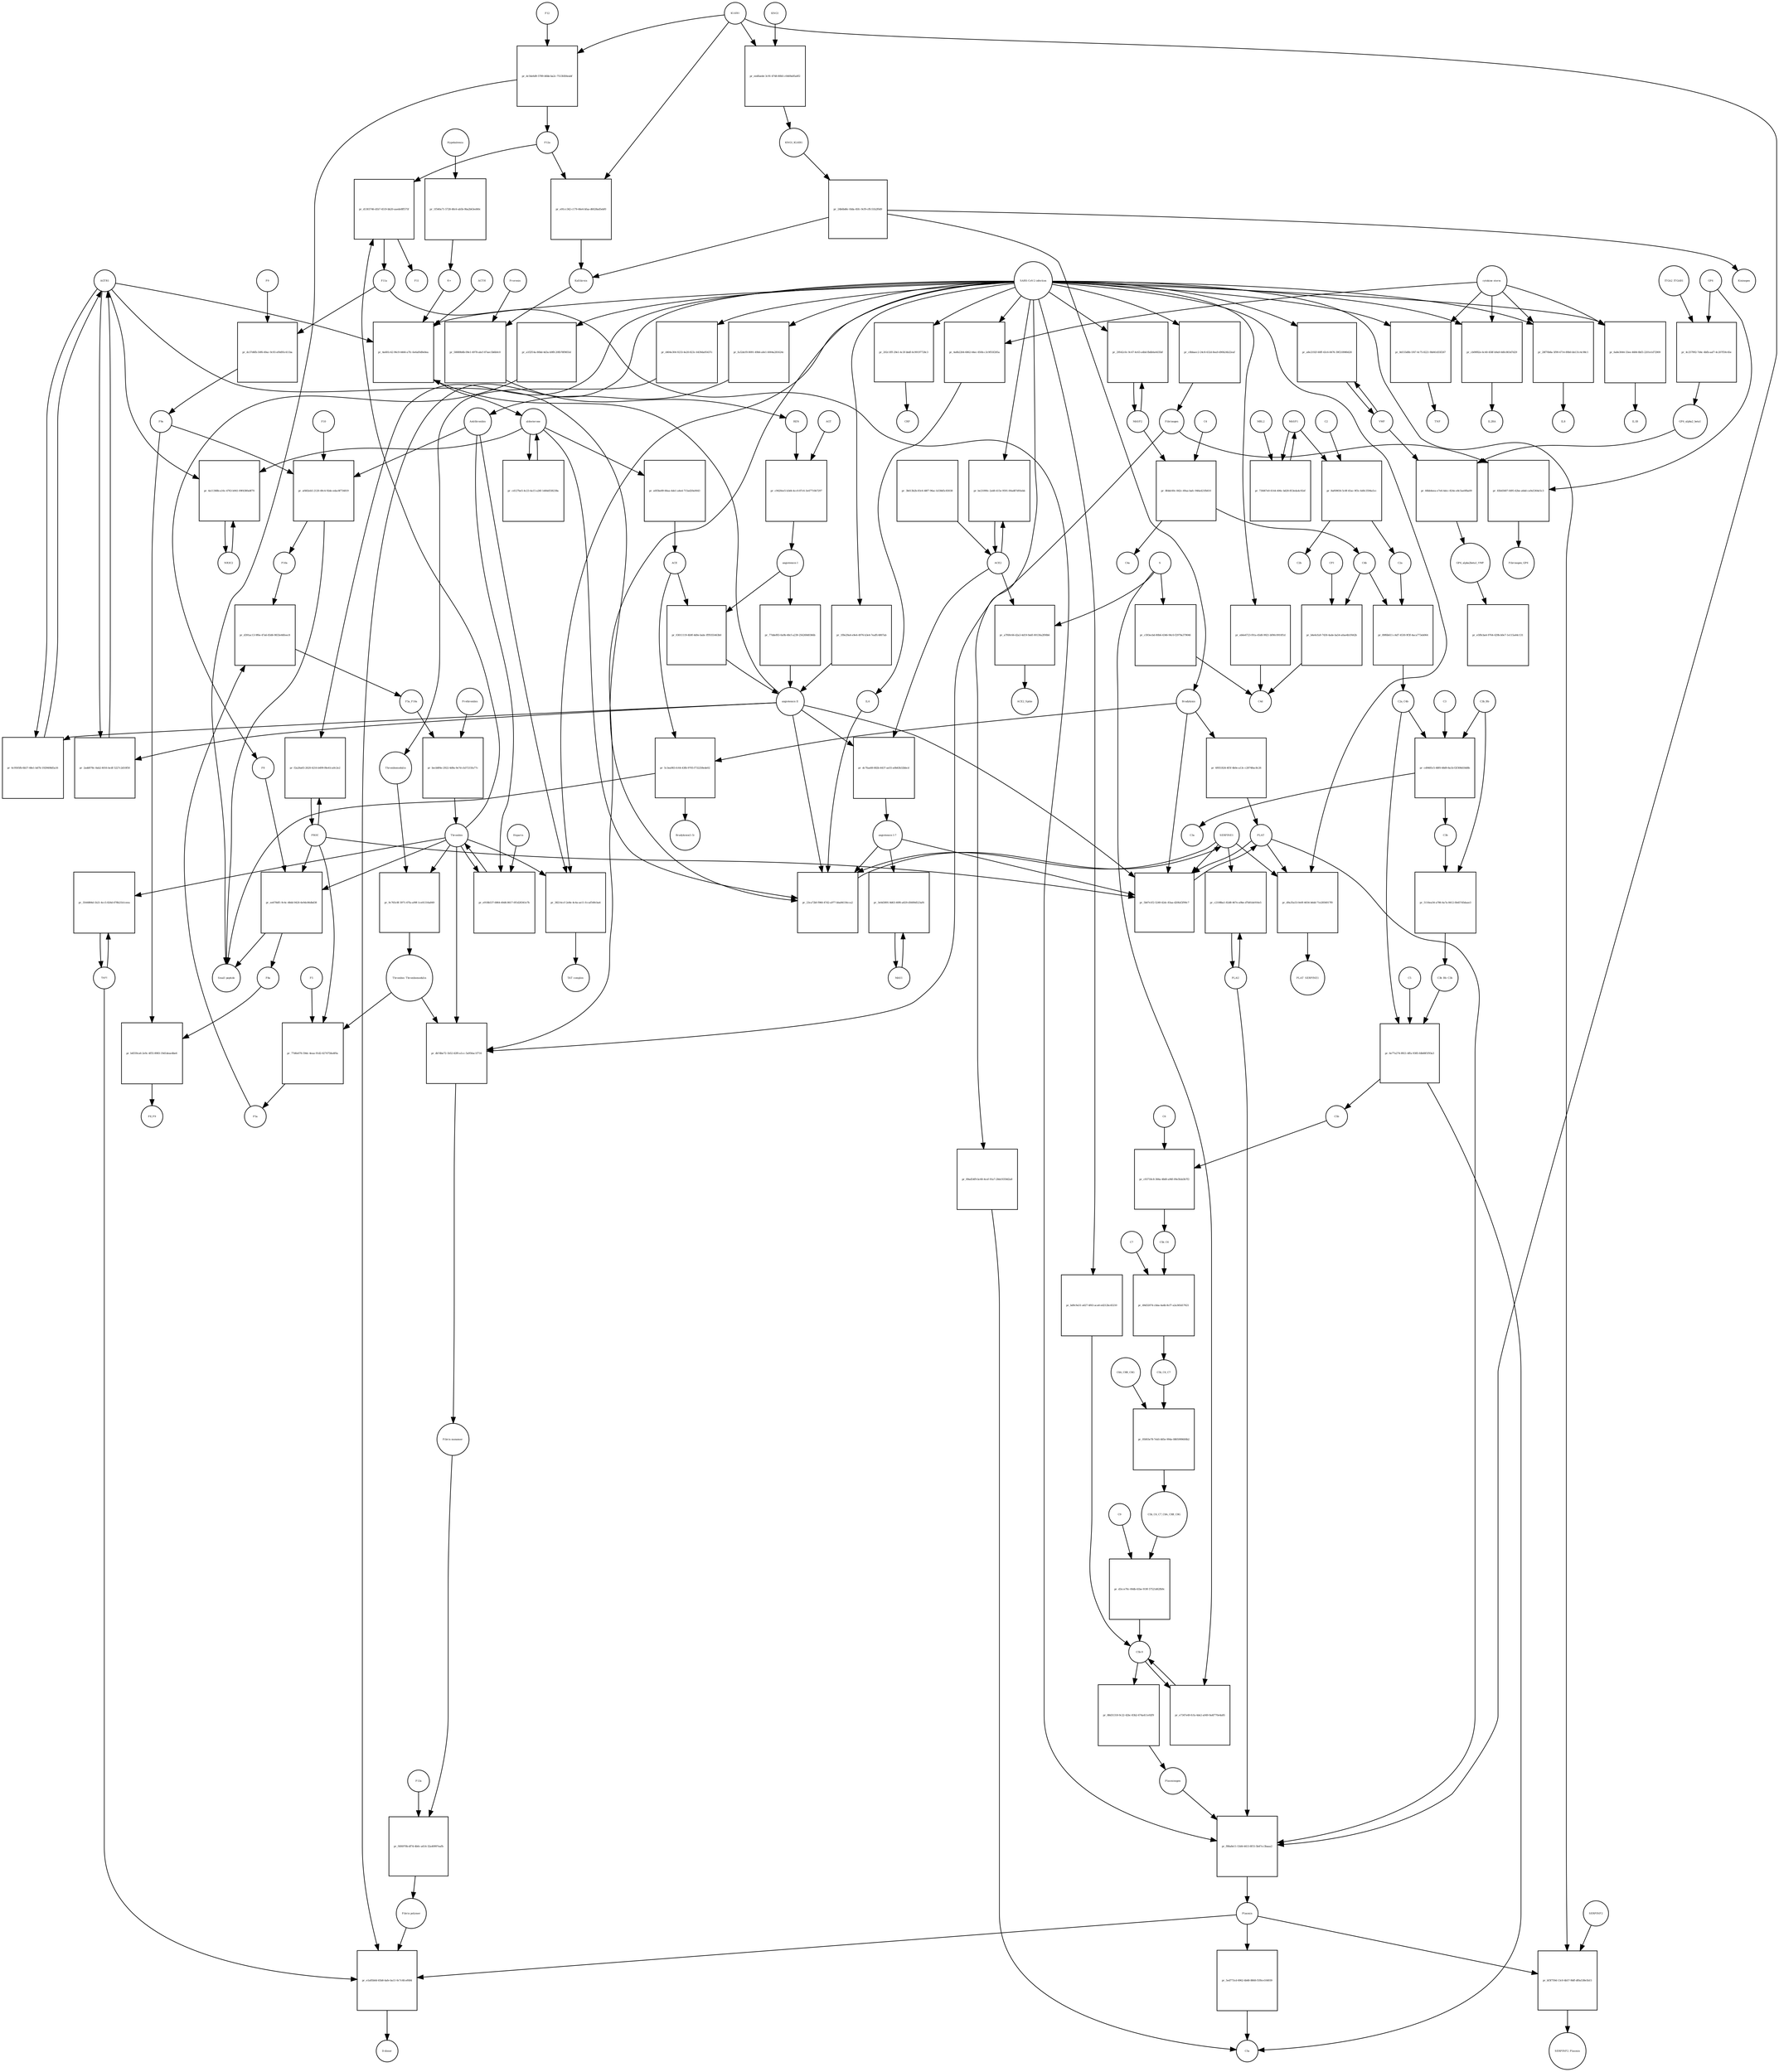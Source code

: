 strict digraph  {
F8 [annotation="urn_miriam_hgnc_3546|urn_miriam_taxonomy_9606", bipartite=0, cls=macromolecule, fontsize=4, label=F8, shape=circle];
"pr_ee678df1-9c4c-48dd-9420-6e9dc86dbd38" [annotation="", bipartite=1, cls=process, fontsize=4, label="pr_ee678df1-9c4c-48dd-9420-6e9dc86dbd38", shape=square];
"Small peptide" [annotation=urn_miriam_mesh_D010446, bipartite=0, cls=macromolecule, fontsize=4, label="Small peptide", shape=circle];
F8a [annotation="urn_miriam_hgnc.symbol_F8|urn_miriam_mesh_D015944|urn_miriam_taxonomy_9606", bipartite=0, cls=macromolecule, fontsize=4, label=F8a, shape=circle];
Thrombin [annotation="urn_miriam_hgnc_3535|urn_miriam_taxonomy_9606", bipartite=0, cls=macromolecule, fontsize=4, label=Thrombin, shape=circle];
PROC [annotation="urn_miriam_hgnc_9451|urn_miriam_taxonomy_9606", bipartite=0, cls=macromolecule, fontsize=4, label=PROC, shape=circle];
AGTR1 [annotation=urn_miriam_hgnc_336, bipartite=0, cls=macromolecule, fontsize=4, label=AGTR1, shape=circle];
"pr_6c9505fb-6b57-48e1-bd7b-1929408d5a16" [annotation="", bipartite=1, cls=process, fontsize=4, label="pr_6c9505fb-6b57-48e1-bd7b-1929408d5a16", shape=square];
"angiotensin II" [annotation="urn_miriam_obo.chebi_CHEBI%3A2718|urn_miriam_taxonomy_9606", bipartite=0, cls="simple chemical", fontsize=4, label="angiotensin II", shape=circle];
NR3C2 [annotation="", bipartite=0, cls=macromolecule, fontsize=4, label=NR3C2, shape=circle];
"pr_4a11368b-a16c-4763-b941-09f4380a8f70" [annotation="", bipartite=1, cls=process, fontsize=4, label="pr_4a11368b-a16c-4763-b941-09f4380a8f70", shape=square];
aldosterone [annotation="urn_miriam_obo.chebi_CHEBI%3A27584", bipartite=0, cls="simple chemical", fontsize=4, label=aldosterone, shape=circle];
"pr_cd127be5-4c23-4a15-a26f-1d64d558238a" [annotation="", bipartite=1, cls=process, fontsize=4, label="pr_cd127be5-4c23-4a15-a26f-1d64d558238a", shape=square];
SERPINE1 [annotation="", bipartite=0, cls=macromolecule, fontsize=4, label=SERPINE1, shape=circle];
"pr_23ca72bf-f966-47d2-a977-bba84156cca2" [annotation="", bipartite=1, cls=process, fontsize=4, label="pr_23ca72bf-f966-47d2-a977-bba84156cca2", shape=square];
"angiotensin I-7" [annotation="urn_miriam_obo.chebi_CHEBI%3A55438|urn_miriam_taxonomy_9606", bipartite=0, cls="simple chemical", fontsize=4, label="angiotensin I-7", shape=circle];
IL6 [annotation="urn_miriam_hgnc_6018|urn_miriam_taxonomy_9606", bipartite=0, cls=macromolecule, fontsize=4, label=IL6, shape=circle];
"pr_4a681c42-96c9-4466-a7fc-6e6af0d9e8ea" [annotation="", bipartite=1, cls=process, fontsize=4, label="pr_4a681c42-96c9-4466-a7fc-6e6af0d9e8ea", shape=square];
"SARS-CoV-2 infection" [annotation="urn_miriam_taxonomy_2697049|urn_miriam_mesh_D012327", bipartite=0, cls=phenotype, fontsize=4, label="SARS-CoV-2 infection", shape=circle];
"K+" [annotation="urn_miriam_obo.chebi_CHEBI%3A29103", bipartite=0, cls="simple chemical", fontsize=4, label="K+", shape=circle];
ACTH [annotation=urn_miriam_hgnc_9201, bipartite=0, cls="simple chemical", fontsize=4, label=ACTH, shape=circle];
"pr_1f8e29a4-e9e4-4976-b3e4-7eaffc4807ab" [annotation="", bipartite=1, cls=process, fontsize=4, label="pr_1f8e29a4-e9e4-4976-b3e4-7eaffc4807ab", shape=square];
Bradykinin [annotation="urn_miriam_obo.chebi_CHEBI%3A3165|urn_miriam_taxonomy_9606", bipartite=0, cls=macromolecule, fontsize=4, label=Bradykinin, shape=circle];
"pr_5c3ea983-fc64-43fb-9705-f732258ede02" [annotation="", bipartite=1, cls=process, fontsize=4, label="pr_5c3ea983-fc64-43fb-9705-f732258ede02", shape=square];
"Bradykinin(1-5)" [annotation="urn_miriam_mesh_C079000|urn_miriam_taxonomy_9606", bipartite=0, cls=macromolecule, fontsize=4, label="Bradykinin(1-5)", shape=circle];
ACE [annotation="urn_miriam_hgnc_2707|urn_miriam_taxonomy_9606", bipartite=0, cls=macromolecule, fontsize=4, label=ACE, shape=circle];
"pr_6f051824-4f5f-4b0e-a13c-c28748ac8c26" [annotation="", bipartite=1, cls=process, fontsize=4, label="pr_6f051824-4f5f-4b0e-a13c-c28748ac8c26", shape=square];
PLAT [annotation="urn_miriam_hgnc_9051|urn_miriam_taxonomy_9606", bipartite=0, cls=macromolecule, fontsize=4, label=PLAT, shape=circle];
"pr_2add078c-0ab2-4016-bcdf-5227c2d10f50" [annotation="", bipartite=1, cls=process, fontsize=4, label="pr_2add078c-0ab2-4016-bcdf-5227c2d10f50", shape=square];
MAS1 [annotation="", bipartite=0, cls=macromolecule, fontsize=4, label=MAS1, shape=circle];
"pr_3e0d3891-8d63-40f6-a829-d5689d523af4" [annotation="", bipartite=1, cls=process, fontsize=4, label="pr_3e0d3891-8d63-40f6-a829-d5689d523af4", shape=square];
Fibrinogen [annotation="urn_miriam_pubmed_19296670|urn_miriam_obo.go_GO%3A0005577|urn_miriam_hgnc_3661|urn_miriam_hgnc_3662|urn_miriam_hgnc_3694|urn_miriam_taxonomy_9606", bipartite=0, cls=complex, fontsize=4, label=Fibrinogen, shape=circle];
"pr_83b45687-fd95-42be-a6dd-ca9a5364e5c3" [annotation="", bipartite=1, cls=process, fontsize=4, label="pr_83b45687-fd95-42be-a6dd-ca9a5364e5c3", shape=square];
GP6 [annotation="urn_miriam_hgnc_HGNC%3A14388|urn_miriam_taxonomy_9606", bipartite=0, cls=macromolecule, fontsize=4, label=GP6, shape=circle];
Fibrinogen_GP6 [annotation="urn_miriam_pubmed_19296670|urn_miriam_obo.go_GO%3A0005577|urn_miriam_hgnc_HGNC%3A14388|urn_miriam_taxonomy_9606", bipartite=0, cls=complex, fontsize=4, label=Fibrinogen_GP6, shape=circle];
GP6_alpha2_beta1 [annotation="urn_miriam_pubmed_25051961|urn_miriam_taxonomy_10090|urn_miriam_hgnc_14338|urn_miriam_hgnc_6137|urn_miriam_hgnc_6153", bipartite=0, cls=complex, fontsize=4, label=GP6_alpha2_beta1, shape=circle];
"pr_66bb4eea-e7e6-4dcc-824e-e8c5ae0fba09" [annotation="", bipartite=1, cls=process, fontsize=4, label="pr_66bb4eea-e7e6-4dcc-824e-e8c5ae0fba09", shape=square];
VWF [annotation="urn_miriam_hgnc_12726|urn_miriam_taxonomy_9606", bipartite=0, cls=macromolecule, fontsize=4, label=VWF, shape=circle];
GP6_alpha2beta1_VWF [annotation="urn_miriam_pubmed_25051961|urn_miriam_taxonomy_10090|urn_miriam_hgnc_14338|urn_miriam_hgnc_6137|urn_miriam_hgnc_6153|urn_miriam_hgnc_12726", bipartite=0, cls=complex, fontsize=4, label=GP6_alpha2beta1_VWF, shape=circle];
"pr_4c257992-7d4c-4bfb-aaf7-4c207f59c45e" [annotation="", bipartite=1, cls=process, fontsize=4, label="pr_4c257992-7d4c-4bfb-aaf7-4c207f59c45e", shape=square];
ITGA2_ITGAB1 [annotation="urn_miriam_intact_EBI-16428357|urn_miriam_hgnc_6137|urn_miriam_hgnc_6153|urn_miriam_taxonomy_9606", bipartite=0, cls=complex, fontsize=4, label=ITGA2_ITGAB1, shape=circle];
"pr_e5f8cba4-9764-429b-b0e7-1e115a44c131" [annotation="", bipartite=1, cls="omitted process", fontsize=4, label="pr_e5f8cba4-9764-429b-b0e7-1e115a44c131", shape=square];
"Fibrin polymer" [annotation="urn_miriam_mesh_C465961|urn_miriam_taxonomy_9606", bipartite=0, cls=macromolecule, fontsize=4, label="Fibrin polymer", shape=circle];
"pr_e1a85b0d-45b8-4afe-ba11-0c7c6fcef684" [annotation="", bipartite=1, cls=process, fontsize=4, label="pr_e1a85b0d-45b8-4afe-ba11-0c7c6fcef684", shape=square];
"D-dimer" [annotation="urn_miriam_pubmed_19008457|urn_miriam_mesh_C036309|urn_miriam_taxonomy_9606", bipartite=0, cls=macromolecule, fontsize=4, label="D-dimer", shape=circle];
Plasmin [annotation="urn_miriam_hgnc.symbol_PLG|urn_miriam_mesh_D005341|urn_miriam_brenda_3.4.21.7|urn_miriam_taxonomy_9606", bipartite=0, cls=macromolecule, fontsize=4, label=Plasmin, shape=circle];
TAFI [annotation="urn_miriam_hgnc_1546|urn_miriam_taxonomy_9606", bipartite=0, cls=macromolecule, fontsize=4, label=TAFI, shape=circle];
"Fibrin monomer" [annotation="urn_miriam_mesh_C011468|urn_miriam_taxonomy_9606", bipartite=0, cls=macromolecule, fontsize=4, label="Fibrin monomer", shape=circle];
"pr_f4f4970b-df7d-4b0c-a614-32a40997eafb" [annotation="", bipartite=1, cls=process, fontsize=4, label="pr_f4f4970b-df7d-4b0c-a614-32a40997eafb", shape=square];
F13a [annotation="urn_miriam_hgnc.symbol_F13|urn_miriam_mesh_D026122|urn_miriam_brenda_2.3.2.13|urn_miriam_taxonomy_9606", bipartite=0, cls=macromolecule, fontsize=4, label=F13a, shape=circle];
"pr_8d155d8b-1f47-4c75-8221-9b841d55f267" [annotation="", bipartite=1, cls=process, fontsize=4, label="pr_8d155d8b-1f47-4c75-8221-9b841d55f267", shape=square];
TNF [annotation="urn_miriam_hgnc_11892|urn_miriam_taxonomy_9606", bipartite=0, cls=macromolecule, fontsize=4, label=TNF, shape=circle];
"cytokine storm" [annotation="urn_miriam_pubmed_2504360|urn_miriam_taxonomy_9606", bipartite=0, cls=phenotype, fontsize=4, label="cytokine storm", shape=circle];
"pr_5ed773cd-6962-4b68-8868-f1f8ce104939" [annotation="", bipartite=1, cls=process, fontsize=4, label="pr_5ed773cd-6962-4b68-8868-f1f8ce104939", shape=square];
C5a [annotation="urn_miriam_hgnc.symbol_C5|urn_miriam_mesh_D015936|urn_miriam_taxonomy_9606", bipartite=0, cls=macromolecule, fontsize=4, label=C5a, shape=circle];
"pr_88d31318-9c22-42bc-83b2-674a411e92f9" [annotation="", bipartite=1, cls=process, fontsize=4, label="pr_88d31318-9c22-42bc-83b2-674a411e92f9", shape=square];
Plasminogen [annotation="urn_miriam_hgnc_9071|urn_miriam_taxonomy_9606", bipartite=0, cls=macromolecule, fontsize=4, label=Plasminogen, shape=circle];
"C5b-9" [annotation="urn_miriam_obo.go_GO%3A0005579|urn_miriam_mesh_D015938|urn_miriam_mesh_D050776|urn_miriam_hgnc_1339|urn_miriam_hgnc_1346|urn_miriam_hgnc_1352|urn_miriam_hgnc_1353|urn_miriam_hgnc_1354|urn_miriam_hgnc_1358|urn_miriam_taxonomy_9606", bipartite=0, cls=complex, fontsize=4, label="C5b-9", shape=circle];
C2 [annotation="urn_miriam_hgnc_1248|urn_miriam_taxonomy_9606", bipartite=0, cls=macromolecule, fontsize=4, label=C2, shape=circle];
"pr_8af69656-5c8f-45ac-9f3c-6d0c3594a5cc" [annotation="", bipartite=1, cls=process, fontsize=4, label="pr_8af69656-5c8f-45ac-9f3c-6d0c3594a5cc", shape=square];
C2a [annotation="urn_miriam_hgnc.symbol_C2|urn_miriam_mesh_D050678|urn_miriam_taxonomy_9606", bipartite=0, cls=macromolecule, fontsize=4, label=C2a, shape=circle];
C2b [annotation="urn_miriam_hgnc.symbol_C2|urn_miriam_mesh_D050679|urn_miriam_taxonomy_9606", bipartite=0, cls=macromolecule, fontsize=4, label=C2b, shape=circle];
MASP1 [annotation="urn_miriam_hgnc_6901|urn_miriam_taxonomy_9606", bipartite=0, cls=macromolecule, fontsize=4, label=MASP1, shape=circle];
"pr_cb09f82e-6c40-458f-b9a9-0d0c803d7d29" [annotation="", bipartite=1, cls=process, fontsize=4, label="pr_cb09f82e-6c40-458f-b9a9-0d0c803d7d29", shape=square];
IL2RA [annotation="urn_miriam_hgnc_6008|urn_miriam_taxonomy_9606", bipartite=0, cls=macromolecule, fontsize=4, label=IL2RA, shape=circle];
"pr_28f70b8a-5f99-4714-89b0-bb131c4c98c1" [annotation="", bipartite=1, cls=process, fontsize=4, label="pr_28f70b8a-5f99-4714-89b0-bb131c4c98c1", shape=square];
IL8 [annotation="urn_miriam_hgnc_6025|urn_miriam_taxonomy_9606", bipartite=0, cls=macromolecule, fontsize=4, label=IL8, shape=circle];
"pr_89ad54f9-bc60-4cef-91a7-28dc9359d2a8" [annotation="", bipartite=1, cls=process, fontsize=4, label="pr_89ad54f9-bc60-4cef-91a7-28dc9359d2a8", shape=square];
"pr_4a8b2264-6862-44ec-850b-c3c9f55f285a" [annotation="", bipartite=1, cls=process, fontsize=4, label="pr_4a8b2264-6862-44ec-850b-c3c9f55f285a", shape=square];
"pr_6a8e3044-33ee-4684-8bf3-2201e1d72909" [annotation="", bipartite=1, cls=process, fontsize=4, label="pr_6a8e3044-33ee-4684-8bf3-2201e1d72909", shape=square];
IL1B [annotation="urn_miriam_hgnc_5992|urn_miriam_taxonomy_9606", bipartite=0, cls=macromolecule, fontsize=4, label=IL1B, shape=circle];
Prorenin [annotation="urn_miriam_hgnc_9958|urn_miriam_taxonomy_9606", bipartite=0, cls=macromolecule, fontsize=4, label=Prorenin, shape=circle];
"pr_58889b8b-09e1-4978-abcf-87aec5b6b0c0" [annotation="", bipartite=1, cls=process, fontsize=4, label="pr_58889b8b-09e1-4978-abcf-87aec5b6b0c0", shape=square];
REN [annotation="urn_miriam_hgnc.symbol_REN|urn_miriam_taxonomy_9606", bipartite=0, cls=macromolecule, fontsize=4, label=REN, shape=circle];
Kallikrein [annotation="urn_miriam_hgnc.symbol_KLKB1|urn_miriam_mesh_D020842|urn_miriam_brenda_3.4.21.34|urn_miriam_taxonomy_9606", bipartite=0, cls=macromolecule, fontsize=4, label=Kallikrein, shape=circle];
KLKB1 [annotation="urn_miriam_hgnc_6371|urn_miriam_taxonomy_9606", bipartite=0, cls=macromolecule, fontsize=4, label=KLKB1, shape=circle];
"pr_e91cc342-c179-46e4-bfaa-d6028ad5ebf0" [annotation="", bipartite=1, cls=process, fontsize=4, label="pr_e91cc342-c179-46e4-bfaa-d6028ad5ebf0", shape=square];
F12a [annotation="urn_miriam_hgnc.symbol_F12|urn_miriam_mesh_D015956|urn_miriam_brenda_3.4.21.38|urn_miriam_taxonomy_9606", bipartite=0, cls=macromolecule, fontsize=4, label=F12a, shape=circle];
"pr_d404e304-9233-4e20-823c-6439da95437c" [annotation="", bipartite=1, cls=process, fontsize=4, label="pr_d404e304-9233-4e20-823c-6439da95437c", shape=square];
Thrombomodulin [annotation="urn_miriam_hgnc_11784|urn_miriam_taxonomy_9606", bipartite=0, cls=macromolecule, fontsize=4, label=Thrombomodulin, shape=circle];
"pr_bf3f759d-13c0-4b57-9bff-df0a538e5b15" [annotation="", bipartite=1, cls=process, fontsize=4, label="pr_bf3f759d-13c0-4b57-9bff-df0a538e5b15", shape=square];
SERPINF2 [annotation="urn_miriam_hgnc_9075|urn_miriam_taxonomy_9606", bipartite=0, cls=macromolecule, fontsize=4, label=SERPINF2, shape=circle];
SERPINF2_Plasmin [annotation="urn_miriam_pubmed_2437112|urn_miriam_biogrid_314240|urn_miriam_hgnc_9075|urn_miriam_mesh_D005341|urn_miriam_taxonomy_9606", bipartite=0, cls=complex, fontsize=4, label=SERPINF2_Plasmin, shape=circle];
"pr_eb6e6723-f01a-45d0-9921-bf00c0910f1d" [annotation="", bipartite=1, cls=process, fontsize=4, label="pr_eb6e6723-f01a-45d0-9921-bf00c0910f1d", shape=square];
C4d [annotation="urn_miriam_hgnc.symbol_C4b|urn_miriam_mesh_C032261|urn_miriam_taxonomy_9606", bipartite=0, cls=macromolecule, fontsize=4, label=C4d, shape=circle];
"pr_bd9c9a51-a627-4f63-aca6-ed212bc45210" [annotation="", bipartite=1, cls=process, fontsize=4, label="pr_bd9c9a51-a627-4f63-aca6-ed212bc45210", shape=square];
"pr_f2a26a65-2620-4216-b499-f8e41ca0c2e2" [annotation="", bipartite=1, cls=process, fontsize=4, label="pr_f2a26a65-2620-4216-b499-f8e41ca0c2e2", shape=square];
"pr_a8e2192f-60ff-43c6-8476-39f218980d28" [annotation="", bipartite=1, cls=process, fontsize=4, label="pr_a8e2192f-60ff-43c6-8476-39f218980d28", shape=square];
"pr_202c1fff-29e1-4c3f-bbdf-6c99197728c3" [annotation="", bipartite=1, cls=process, fontsize=4, label="pr_202c1fff-29e1-4c3f-bbdf-6c99197728c3", shape=square];
CRP [annotation="urn_miriam_hgnc_2367|urn_miriam_taxonomy_9606", bipartite=0, cls=macromolecule, fontsize=4, label=CRP, shape=circle];
"pr_e7347e49-fcfa-4de2-a049-9a4f770e4a85" [annotation="", bipartite=1, cls=process, fontsize=4, label="pr_e7347e49-fcfa-4de2-a049-9a4f770e4a85", shape=square];
S [annotation="urn_miriam_uniprot_P0DTC2|urn_miriam_uniprot_P59594|urn_miriam_taxonomy_2697049", bipartite=0, cls=macromolecule, fontsize=4, label=S, shape=circle];
"pr_c593ecbd-80b6-4346-94c0-f2979a379046" [annotation="", bipartite=1, cls=process, fontsize=4, label="pr_c593ecbd-80b6-4346-94c0-f2979a379046", shape=square];
"pr_dc7faa68-682b-4437-ae55-a0b63b32bbcd" [annotation="", bipartite=1, cls=process, fontsize=4, label="pr_dc7faa68-682b-4437-ae55-a0b63b32bbcd", shape=square];
ACE2 [annotation="urn_miriam_hgnc_13557|urn_miriam_taxonomy_9606", bipartite=0, cls=macromolecule, fontsize=4, label=ACE2, shape=circle];
"pr_3b613b2b-83c6-48f7-96ac-b338d5c83038" [annotation="", bipartite=1, cls=process, fontsize=4, label="pr_3b613b2b-83c6-48f7-96ac-b338d5c83038", shape=square];
"pr_a7f69c66-d2a3-4d19-9a6f-00130a2f00b6" [annotation="", bipartite=1, cls=process, fontsize=4, label="pr_a7f69c66-d2a3-4d19-9a6f-00130a2f00b6", shape=square];
ACE2_Spike [annotation="urn_miriam_pdb_6CS2|urn_miriam_hgnc_13557|urn_miriam_uniprot_P0DTC2|urn_miriam_taxonomy_9606|urn_miriam_taxonomy_2697049", bipartite=0, cls=complex, fontsize=4, label=ACE2_Spike, shape=circle];
"pr_be21090c-2a48-415e-9591-00ad87d93ebb" [annotation="", bipartite=1, cls=process, fontsize=4, label="pr_be21090c-2a48-415e-9591-00ad87d93ebb", shape=square];
"pr_fa32dcf0-8091-49b6-a0e1-6004a281624c" [annotation="", bipartite=1, cls=process, fontsize=4, label="pr_fa32dcf0-8091-49b6-a0e1-6004a281624c", shape=square];
Antithrombin [annotation="urn_miriam_hgnc_775|urn_miriam_taxonomy_9606", bipartite=0, cls=macromolecule, fontsize=4, label=Antithrombin, shape=circle];
"pr_a1f2f14a-80bd-4d3a-b9f8-20fb78f9855d" [annotation="", bipartite=1, cls=process, fontsize=4, label="pr_a1f2f14a-80bd-4d3a-b9f8-20fb78f9855d", shape=square];
C4b [annotation="urn_miriam_hgnc_1324|urn_miriam_taxonomy_9606", bipartite=0, cls=macromolecule, fontsize=4, label=C4b, shape=circle];
"pr_b4e6cfa9-7430-4ade-ba54-a0ae4b1f442b" [annotation="", bipartite=1, cls=process, fontsize=4, label="pr_b4e6cfa9-7430-4ade-ba54-a0ae4b1f442b", shape=square];
CFI [annotation="urn_miriam_hgnc_2771|urn_miriam_taxonomy_9606", bipartite=0, cls=macromolecule, fontsize=4, label=CFI, shape=circle];
C3b [annotation="urn_miriam_hgnc.symbol_C3|urn_miriam_mesh_D003179|urn_miriam_taxonomy_9606", bipartite=0, cls=macromolecule, fontsize=4, label=C3b, shape=circle];
"pr_5116ea54-a786-4a7a-8412-0b457d5daae3" [annotation="", bipartite=1, cls=process, fontsize=4, label="pr_5116ea54-a786-4a7a-8412-0b457d5daae3", shape=square];
C3b_Bb [annotation="urn_miriam_pubmed_12440962|urn_miriam_brenda_3.4.21.47|urn_miriam_mesh_D051561|urn_miriam_mesh_D003179|urn_miriam_hgnc_1037|urn_miriam_taxonomy_9606", bipartite=0, cls=complex, fontsize=4, label=C3b_Bb, shape=circle];
C3b_Bb_C3b [annotation="urn_miriam_pubmed_12440962|urn_miriam_brenda_34.4.21.47|urn_miriam_mesh_D051566|urn_miriam_mesh_D003179|urn_miriam_hgnc_1037|urn_miriam_taxonomy_9606", bipartite=0, cls=complex, fontsize=4, label=C3b_Bb_C3b, shape=circle];
"pr_89f6b611-c4d7-4530-9f3f-4aca773eb064" [annotation="", bipartite=1, cls=process, fontsize=4, label="pr_89f6b611-c4d7-4530-9f3f-4aca773eb064", shape=square];
C2a_C4b [annotation="urn_miriam_mesh_D051574|urn_miriam_brenda_3.4.21.43|urn_miriam_mesh_D050678|urn_miriam_hgnc_1324|urn_miriam_taxonomy_9606", bipartite=0, cls=complex, fontsize=4, label=C2a_C4b, shape=circle];
C4 [annotation="urn_miriam_mesh_D00318|urn_miriam_taxonomy_9606", bipartite=0, cls=macromolecule, fontsize=4, label=C4, shape=circle];
"pr_8fddc60c-842c-49aa-bafc-946a421fb610" [annotation="", bipartite=1, cls=process, fontsize=4, label="pr_8fddc60c-842c-49aa-bafc-946a421fb610", shape=square];
C4a [annotation="urn_miriam_hgnc_1323|urn_miriam_taxonomy_9606", bipartite=0, cls=macromolecule, fontsize=4, label=C4a, shape=circle];
MASP2 [annotation="urn_miriam_hgnc_6902|urn_miriam_taxonomy_9606", bipartite=0, cls=macromolecule, fontsize=4, label=MASP2, shape=circle];
"pr_73fd67e0-6144-406c-bd28-853eda4c92ef" [annotation="", bipartite=1, cls=process, fontsize=4, label="pr_73fd67e0-6144-406c-bd28-853eda4c92ef", shape=square];
MBL2 [annotation="urn_miriam_hgnc_6902|urn_miriam_taxonomy_9606", bipartite=0, cls=macromolecule, fontsize=4, label=MBL2, shape=circle];
"pr_29542c0c-9c47-4c63-a4bd-fbdb0a4435bf" [annotation="", bipartite=1, cls=process, fontsize=4, label="pr_29542c0c-9c47-4c63-a4bd-fbdb0a4435bf", shape=square];
PLAU [annotation="urn_miriam_hgnc_9052|urn_miriam_taxonomy_9606", bipartite=0, cls=macromolecule, fontsize=4, label=PLAU, shape=circle];
"pr_c2108ba1-82d8-467e-a9be-d7b81de916e5" [annotation="", bipartite=1, cls=process, fontsize=4, label="pr_c2108ba1-82d8-467e-a9be-d7b81de916e5", shape=square];
C5b_C6_C7_C8A_C8B_C8G [annotation="urn_miriam_pubmed_28630159|urn_miriam_mesh_C042295|urn_miriam_mesh_D050776|urn_miriam_hgnc_1339|urn_miriam_hgnc_1352|urn_miriam_hgnc_1353|urn_miriam_hgnc_1354|urn_miriam_taxonomy_9606", bipartite=0, cls=complex, fontsize=4, label=C5b_C6_C7_C8A_C8B_C8G, shape=circle];
"pr_d3cce70c-00db-41be-919f-57521d62fb9c" [annotation="", bipartite=1, cls=process, fontsize=4, label="pr_d3cce70c-00db-41be-919f-57521d62fb9c", shape=square];
C9 [annotation="urn_miriam_hgnc_1358|urn_miriam_taxonomy_9606", bipartite=0, cls=macromolecule, fontsize=4, label=C9, shape=circle];
C5b_C6_C7 [annotation="urn_miriam_pubmed_28630159|urn_miriam_mesh_C037453|urn_miriam_mesh_D050776|urn_miriam_hgnc_1339|urn_miriam_hgnc_1346|urn_miriam_taxonomy_9606", bipartite=0, cls=complex, fontsize=4, label=C5b_C6_C7, shape=circle];
"pr_05003e78-7eb5-465e-994e-0805999600b2" [annotation="", bipartite=1, cls=process, fontsize=4, label="pr_05003e78-7eb5-465e-994e-0805999600b2", shape=square];
C8A_C8B_C8G [annotation="urn_miriam_mesh_D003185|urn_miriam_hgnc_1353|urn_miriam_hgnc_1352|urn_miriam_hgnc_1354|urn_miriam_taxonomy_9606", bipartite=0, cls=complex, fontsize=4, label=C8A_C8B_C8G, shape=circle];
C5b_C6 [annotation="urn_miriam_mesh_C050974|urn_miriam_mesh_D050776|urn_miriam_hgnc_1339|urn_miriam_taxonomy_9606", bipartite=0, cls=complex, fontsize=4, label=C5b_C6, shape=circle];
"pr_49d32074-cbba-4a4b-8cf7-a2a365d17621" [annotation="", bipartite=1, cls=process, fontsize=4, label="pr_49d32074-cbba-4a4b-8cf7-a2a365d17621", shape=square];
C7 [annotation="urn_miriam_hgnc_HGNC%3A1346|urn_miriam_taxonomy_9606", bipartite=0, cls=macromolecule, fontsize=4, label=C7, shape=circle];
C5b [annotation="urn_miriam_hgnc.symbol_C5|urn_miriam_mesh_D050776|urn_miriam_taxonomy_9606", bipartite=0, cls=macromolecule, fontsize=4, label=C5b, shape=circle];
"pr_c93718c8-366a-48d0-a96f-09e5fab3b7f2" [annotation="", bipartite=1, cls=process, fontsize=4, label="pr_c93718c8-366a-48d0-a96f-09e5fab3b7f2", shape=square];
C6 [annotation="urn_miriam_hgnc_1339|urn_miriam_taxonomy_9606", bipartite=0, cls=macromolecule, fontsize=4, label=C6, shape=circle];
C5 [annotation="urn_miriam_hgnc_1331|urn_miriam_taxonomy_9606", bipartite=0, cls=macromolecule, fontsize=4, label=C5, shape=circle];
"pr_6e77a274-8921-4ffa-9385-fdb68f1f93a3" [annotation="", bipartite=1, cls=process, fontsize=4, label="pr_6e77a274-8921-4ffa-9385-fdb68f1f93a3", shape=square];
C3 [annotation="urn_miriam_hgnc_1318|urn_miriam_taxonomy_9606", bipartite=0, cls=macromolecule, fontsize=4, label=C3, shape=circle];
"pr_cd9485c5-48f0-48d9-8a1b-f2f308d18d8b" [annotation="", bipartite=1, cls=process, fontsize=4, label="pr_cd9485c5-48f0-48d9-8a1b-f2f308d18d8b", shape=square];
C3a [annotation="urn_miriam_hgnc.symbol_C3|urn_miriam_mesh_D015926|urn_miriam_taxonomy_9606", bipartite=0, cls=macromolecule, fontsize=4, label=C3a, shape=circle];
"pr_9c765c8f-3971-47fa-a99f-1ce01316a849" [annotation="", bipartite=1, cls=process, fontsize=4, label="pr_9c765c8f-3971-47fa-a99f-1ce01316a849", shape=square];
Thrombin_Thrombomodulin [annotation="urn_miriam_pubmed_6282863|urn_miriam_taxonomy_9986|urn_miriam_biogrid_283352|urn_miriam_mesh_D013917|urn_miriam_hgnc_11784", bipartite=0, cls=complex, fontsize=4, label=Thrombin_Thrombomodulin, shape=circle];
"pr_db7dbe72-1b52-42f0-a1cc-5a956ac1f716" [annotation="", bipartite=1, cls=process, fontsize=4, label="pr_db7dbe72-1b52-42f0-a1cc-5a956ac1f716", shape=square];
KNG1_KLKB1 [annotation="urn_miriam_pubmed_17598838|urn_miriam_intact_EBI-10087151|urn_miriam_hgnc_6371|urn_miriam_hgnc_6383|urn_miriam_taxonomy_9606", bipartite=0, cls=complex, fontsize=4, label=KNG1_KLKB1, shape=circle];
"pr_24b6bd6c-fdda-45fc-9cf9-cffc51b2f0d9" [annotation="", bipartite=1, cls=process, fontsize=4, label="pr_24b6bd6c-fdda-45fc-9cf9-cffc51b2f0d9", shape=square];
Kininogen [annotation="urn_miriam_hgnc.symbol_KNG1|urn_miriam_mesh_D019679|urn_miriam_taxonomy_9606", bipartite=0, cls=macromolecule, fontsize=4, label=Kininogen, shape=circle];
"pr_c8bbaec2-24c8-432d-8ea9-d90b24b22eaf" [annotation="", bipartite=1, cls=process, fontsize=4, label="pr_c8bbaec2-24c8-432d-8ea9-d90b24b22eaf", shape=square];
"angiotensin I" [annotation="urn_miriam_obo.chebi_CHEBI%3A2718|urn_miriam_taxonomy_9606", bipartite=0, cls="simple chemical", fontsize=4, label="angiotensin I", shape=circle];
"pr_77ddef83-0a9b-48cf-a239-256269d0366b" [annotation="", bipartite=1, cls=process, fontsize=4, label="pr_77ddef83-0a9b-48cf-a239-256269d0366b", shape=square];
"pr_d9a35a53-0e0f-4654-b6dd-71e2856017f0" [annotation="", bipartite=1, cls=process, fontsize=4, label="pr_d9a35a53-0e0f-4654-b6dd-71e2856017f0", shape=square];
PLAT_SERPINE1 [annotation="urn_miriam_pubmed_22449964|urn_miriam_intact_EBI-7800882|urn_miriam_hgnc_9051|urn_miriam_hgnc_8593|urn_miriam_taxonomy_9606", bipartite=0, cls=complex, fontsize=4, label=PLAT_SERPINE1, shape=circle];
"pr_3544884d-1b21-4cc5-826d-678b21b1ceea" [annotation="", bipartite=1, cls=process, fontsize=4, label="pr_3544884d-1b21-4cc5-826d-678b21b1ceea", shape=square];
"pr_5b07e1f2-5249-42dc-83aa-d20faf2f90c7" [annotation="", bipartite=1, cls=process, fontsize=4, label="pr_5b07e1f2-5249-42dc-83aa-d20faf2f90c7", shape=square];
"pr_38214ccf-2e8e-4c4a-ae11-fccaf549cba4" [annotation="", bipartite=1, cls=process, fontsize=4, label="pr_38214ccf-2e8e-4c4a-ae11-fccaf549cba4", shape=square];
"TAT complex" [annotation="urn_miriam_pubmed_22930518|urn_miriam_mesh_C046193|urn_miriam_mesh_D013917|urn_miriam_hgnc_775|urn_miriam_taxonomy_9606", bipartite=0, cls=complex, fontsize=4, label="TAT complex", shape=circle];
"pr_f80a8e11-53d4-4413-8f15-5b47cc3baaa2" [annotation="", bipartite=1, cls=process, fontsize=4, label="pr_f80a8e11-53d4-4413-8f15-5b47cc3baaa2", shape=square];
F11a [annotation="urn_miriam_hgnc.symbol_F11|urn_miriam_mesh_D015945|urn_miriam_brenda_3.4.21.27|urn_miriam_taxonomy_9606", bipartite=0, cls=macromolecule, fontsize=4, label=F11a, shape=circle];
"pr_e918b537-6864-40d6-8617-0f1d28341e7b" [annotation="", bipartite=1, cls=process, fontsize=4, label="pr_e918b537-6864-40d6-8617-0f1d28341e7b", shape=square];
Heparin [annotation="urn_miriam_pubmed_708377|urn_miriam_obo.chebi_CHEBI%3A28304|urn_miriam_taxonomy_9606", bipartite=0, cls="simple chemical", fontsize=4, label=Heparin, shape=circle];
Prothrombin [annotation="urn_miriam_hgnc_3535|urn_miriam_taxonomy_9606", bipartite=0, cls=macromolecule, fontsize=4, label=Prothrombin, shape=circle];
"pr_becb8f4e-2922-4d9a-9e7d-cb37215fa77c" [annotation="", bipartite=1, cls=process, fontsize=4, label="pr_becb8f4e-2922-4d9a-9e7d-cb37215fa77c", shape=square];
F5a_F10a [annotation="urn_miriam_pubmed_2303476|urn_miriam_mesh_C022475|urn_miriam_mesh_D15943|urn_miriam_mesh_D015951|urn_miriam_taxonomy_9606", bipartite=0, cls=complex, fontsize=4, label=F5a_F10a, shape=circle];
F10a [annotation="urn_miriam_hgnc.symbol_F10|urn_miriam_mesh_D015951|urn_miriam_brenda_3.4.21.6|urn_miriam_taxonomy_9606", bipartite=0, cls=macromolecule, fontsize=4, label=F10a, shape=circle];
"pr_d391ac13-9f6e-47a6-83d6-9833e46feec8" [annotation="", bipartite=1, cls=process, fontsize=4, label="pr_d391ac13-9f6e-47a6-83d6-9833e46feec8", shape=square];
F5a [annotation="urn_miriam_hgnc.symbol_F5|urn_miriam_mesh_D015943|urn_miriam_taxonomy_9606", bipartite=0, cls=macromolecule, fontsize=4, label=F5a, shape=circle];
F5 [annotation="urn_miriam_hgnc_3541|urn_miriam_taxonomy_9606", bipartite=0, cls=macromolecule, fontsize=4, label=F5, shape=circle];
"pr_77d6e076-59dc-4eaa-91d2-6274758a4f0a" [annotation="", bipartite=1, cls=process, fontsize=4, label="pr_77d6e076-59dc-4eaa-91d2-6274758a4f0a", shape=square];
F9a [annotation="urn_miriam_hgnc.symbol_F9|urn_miriam_mesh_D015949|urn_miriam_taxonomy_9606", bipartite=0, cls=macromolecule, fontsize=4, label=F9a, shape=circle];
"pr_b4559ca6-2e9c-4f55-8983-19d1deae4be6" [annotation="", bipartite=1, cls=process, fontsize=4, label="pr_b4559ca6-2e9c-4f55-8983-19d1deae4be6", shape=square];
F8_F9 [annotation="urn_miriam_pubmed_22471307|urn_miriam_hgnc_3546|urn_miriam_hgnc_35531|urn_miriam_intact_EBI-11621595|urn_miriam_taxonomy_9606", bipartite=0, cls=complex, fontsize=4, label=F8_F9, shape=circle];
F9 [annotation="urn_miriam_hgnc_35531|urn_miriam_taxonomy_9606", bipartite=0, cls=macromolecule, fontsize=4, label=F9, shape=circle];
"pr_dc37d6fb-50f6-49ac-9c93-ef0d95c411ba" [annotation="", bipartite=1, cls=process, fontsize=4, label="pr_dc37d6fb-50f6-49ac-9c93-ef0d95c411ba", shape=square];
"pr_eedfaede-3c91-4748-80b5-c0469a85a0f2" [annotation="", bipartite=1, cls=process, fontsize=4, label="pr_eedfaede-3c91-4748-80b5-c0469a85a0f2", shape=square];
KNG1 [annotation="urn_miriam_hgnc.symbol_6383|urn_miriam_taxonomy_9606", bipartite=0, cls=macromolecule, fontsize=4, label=KNG1, shape=circle];
"pr_d1303746-d1b7-4519-bb20-aaede8ff575f" [annotation="", bipartite=1, cls=process, fontsize=4, label="pr_d1303746-d1b7-4519-bb20-aaede8ff575f", shape=square];
F11 [annotation="urn_miriam_hgnc_3529|urn_miriam_taxonomy_9606", bipartite=0, cls=macromolecule, fontsize=4, label=F11, shape=circle];
F12 [annotation="urn_miriam_hgnc_3530|urn_miriam_taxonomy_9606", bipartite=0, cls=macromolecule, fontsize=4, label=F12, shape=circle];
"pr_dc54e6d9-5789-46bb-ba2c-7513fd56eabf" [annotation="", bipartite=1, cls=process, fontsize=4, label="pr_dc54e6d9-5789-46bb-ba2c-7513fd56eabf", shape=square];
"pr_03011119-4b9f-4d0e-babc-fff9355463b0" [annotation="", bipartite=1, cls=process, fontsize=4, label="pr_03011119-4b9f-4d0e-babc-fff9355463b0", shape=square];
F10 [annotation="urn_miriam_hgnc_3528|urn_miriam_taxonomy_9606", bipartite=0, cls=macromolecule, fontsize=4, label=F10, shape=circle];
"pr_af482eb5-2120-49c4-92de-edac8f734819" [annotation="", bipartite=1, cls=process, fontsize=4, label="pr_af482eb5-2120-49c4-92de-edac8f734819", shape=square];
AGT [annotation="urn_miriam_hgnc_333|urn_miriam_taxonomy_9606", bipartite=0, cls=macromolecule, fontsize=4, label=AGT, shape=circle];
"pr_c9420ee5-b3d4-4cc0-87c6-3e47710b7297" [annotation="", bipartite=1, cls=process, fontsize=4, label="pr_c9420ee5-b3d4-4cc0-87c6-3e47710b7297", shape=square];
"pr_a0f3be89-66aa-4de1-a4ed-715ad20a0643" [annotation="", bipartite=1, cls=process, fontsize=4, label="pr_a0f3be89-66aa-4de1-a4ed-715ad20a0643", shape=square];
"pr_1f540a71-5728-48c6-ab5b-9ba2b63ed40c" [annotation="", bipartite=1, cls=process, fontsize=4, label="pr_1f540a71-5728-48c6-ab5b-9ba2b63ed40c", shape=square];
Hypokalemia [annotation="urn_miriam_mesh_D007008|urn_miriam_taxonomy_9606", bipartite=0, cls=phenotype, fontsize=4, label=Hypokalemia, shape=circle];
F8 -> "pr_ee678df1-9c4c-48dd-9420-6e9dc86dbd38"  [annotation="", interaction_type=consumption];
"pr_ee678df1-9c4c-48dd-9420-6e9dc86dbd38" -> "Small peptide"  [annotation="", interaction_type=production];
"pr_ee678df1-9c4c-48dd-9420-6e9dc86dbd38" -> F8a  [annotation="", interaction_type=production];
F8a -> "pr_b4559ca6-2e9c-4f55-8983-19d1deae4be6"  [annotation="", interaction_type=consumption];
Thrombin -> "pr_ee678df1-9c4c-48dd-9420-6e9dc86dbd38"  [annotation="urn_miriam_pubmed_15746105|urn_miriam_taxonomy_9606", interaction_type=catalysis];
Thrombin -> "pr_9c765c8f-3971-47fa-a99f-1ce01316a849"  [annotation="", interaction_type=consumption];
Thrombin -> "pr_db7dbe72-1b52-42f0-a1cc-5a956ac1f716"  [annotation="urn_miriam_pubmed_6282863|urn_miriam_pubmed_28228446|urn_miriam_pubmed_2117226|urn_miriam_taxonomy_9606", interaction_type=catalysis];
Thrombin -> "pr_3544884d-1b21-4cc5-826d-678b21b1ceea"  [annotation="urn_miriam_pubmed_23809134|urn_miriam_taxonomy_9823", interaction_type=catalysis];
Thrombin -> "pr_38214ccf-2e8e-4c4a-ae11-fccaf549cba4"  [annotation="", interaction_type=consumption];
Thrombin -> "pr_e918b537-6864-40d6-8617-0f1d28341e7b"  [annotation="", interaction_type=consumption];
Thrombin -> "pr_d1303746-d1b7-4519-bb20-aaede8ff575f"  [annotation="urn_miriam_pubmed_21304106|urn_miriam_pubmed_8631976|urn_miriam_taxonomy_9606", interaction_type=catalysis];
PROC -> "pr_ee678df1-9c4c-48dd-9420-6e9dc86dbd38"  [annotation="urn_miriam_pubmed_15746105|urn_miriam_taxonomy_9606", interaction_type=inhibition];
PROC -> "pr_f2a26a65-2620-4216-b499-f8e41ca0c2e2"  [annotation="", interaction_type=consumption];
PROC -> "pr_5b07e1f2-5249-42dc-83aa-d20faf2f90c7"  [annotation="urn_miriam_pubmed_10373228|urn_miriam_pubmed_3124286|urn_miriam_taxonomy_9606|urn_miriam_pubmed_12091055|urn_miriam_pubmed_3096399", interaction_type=inhibition];
PROC -> "pr_77d6e076-59dc-4eaa-91d2-6274758a4f0a"  [annotation="urn_miriam_pubmed_6282863|urn_miriam_pubmed_6572921|urn_miriam_pubmed_2322551|urn_miriam_taxonomy_9606", interaction_type=inhibition];
AGTR1 -> "pr_6c9505fb-6b57-48e1-bd7b-1929408d5a16"  [annotation="", interaction_type=consumption];
AGTR1 -> "pr_4a11368b-a16c-4763-b941-09f4380a8f70"  [annotation="urn_miriam_pubmed_21349712|urn_miriam_taxonomy_10116|urn_miriam_pubmed_7045029|urn_miriam_taxonomy_10090", interaction_type=catalysis];
AGTR1 -> "pr_23ca72bf-f966-47d2-a977-bba84156cca2"  [annotation="urn_miriam_pubmed_2091055|urn_miriam_taxonomy_9606|urn_miriam_pubmed_8034668|urn_miriam_pubmed_20591974|urn_miriam_pubmed_11983698", interaction_type=catalysis];
AGTR1 -> "pr_4a681c42-96c9-4466-a7fc-6e6af0d9e8ea"  [annotation="urn_miriam_pubmed_8404594|urn_miriam_taxonomy_9606|urn_miriam_pubmed_173529|urn_miriam_taxonomy_9615|urn_miriam_pubmed_32565254", interaction_type=catalysis];
AGTR1 -> "pr_2add078c-0ab2-4016-bcdf-5227c2d10f50"  [annotation="", interaction_type=consumption];
"pr_6c9505fb-6b57-48e1-bd7b-1929408d5a16" -> AGTR1  [annotation="", interaction_type=production];
"angiotensin II" -> "pr_6c9505fb-6b57-48e1-bd7b-1929408d5a16"  [annotation="", interaction_type=stimulation];
"angiotensin II" -> "pr_23ca72bf-f966-47d2-a977-bba84156cca2"  [annotation="urn_miriam_pubmed_2091055|urn_miriam_taxonomy_9606|urn_miriam_pubmed_8034668|urn_miriam_pubmed_20591974|urn_miriam_pubmed_11983698", interaction_type=catalysis];
"angiotensin II" -> "pr_4a681c42-96c9-4466-a7fc-6e6af0d9e8ea"  [annotation="urn_miriam_pubmed_8404594|urn_miriam_taxonomy_9606|urn_miriam_pubmed_173529|urn_miriam_taxonomy_9615|urn_miriam_pubmed_32565254", interaction_type=catalysis];
"angiotensin II" -> "pr_2add078c-0ab2-4016-bcdf-5227c2d10f50"  [annotation="urn_miriam_pubmed_8158359|urn_miriam_taxonomy_9606", interaction_type=stimulation];
"angiotensin II" -> "pr_dc7faa68-682b-4437-ae55-a0b63b32bbcd"  [annotation="", interaction_type=consumption];
"angiotensin II" -> "pr_5b07e1f2-5249-42dc-83aa-d20faf2f90c7"  [annotation="urn_miriam_pubmed_10373228|urn_miriam_pubmed_3124286|urn_miriam_taxonomy_9606|urn_miriam_pubmed_12091055|urn_miriam_pubmed_3096399", interaction_type=catalysis];
NR3C2 -> "pr_4a11368b-a16c-4763-b941-09f4380a8f70"  [annotation="", interaction_type=consumption];
"pr_4a11368b-a16c-4763-b941-09f4380a8f70" -> NR3C2  [annotation="", interaction_type=production];
aldosterone -> "pr_4a11368b-a16c-4763-b941-09f4380a8f70"  [annotation="urn_miriam_pubmed_21349712|urn_miriam_taxonomy_10116|urn_miriam_pubmed_7045029|urn_miriam_taxonomy_10090", interaction_type=stimulation];
aldosterone -> "pr_cd127be5-4c23-4a15-a26f-1d64d558238a"  [annotation="", interaction_type=consumption];
aldosterone -> "pr_23ca72bf-f966-47d2-a977-bba84156cca2"  [annotation="urn_miriam_pubmed_2091055|urn_miriam_taxonomy_9606|urn_miriam_pubmed_8034668|urn_miriam_pubmed_20591974|urn_miriam_pubmed_11983698", interaction_type=catalysis];
aldosterone -> "pr_a0f3be89-66aa-4de1-a4ed-715ad20a0643"  [annotation="urn_miriam_pubmed_5932931|urn_miriam_taxonomy_10116", interaction_type=catalysis];
"pr_cd127be5-4c23-4a15-a26f-1d64d558238a" -> aldosterone  [annotation="", interaction_type=production];
SERPINE1 -> "pr_23ca72bf-f966-47d2-a977-bba84156cca2"  [annotation="", interaction_type=consumption];
SERPINE1 -> "pr_c2108ba1-82d8-467e-a9be-d7b81de916e5"  [annotation="urn_miriam_pubmed_21199867|urn_miriam_taxonomy_9606", interaction_type=inhibition];
SERPINE1 -> "pr_d9a35a53-0e0f-4654-b6dd-71e2856017f0"  [annotation="", interaction_type=consumption];
SERPINE1 -> "pr_5b07e1f2-5249-42dc-83aa-d20faf2f90c7"  [annotation="urn_miriam_pubmed_10373228|urn_miriam_pubmed_3124286|urn_miriam_taxonomy_9606|urn_miriam_pubmed_12091055|urn_miriam_pubmed_3096399", interaction_type=inhibition];
"pr_23ca72bf-f966-47d2-a977-bba84156cca2" -> SERPINE1  [annotation="", interaction_type=production];
"angiotensin I-7" -> "pr_23ca72bf-f966-47d2-a977-bba84156cca2"  [annotation="urn_miriam_pubmed_2091055|urn_miriam_taxonomy_9606|urn_miriam_pubmed_8034668|urn_miriam_pubmed_20591974|urn_miriam_pubmed_11983698", interaction_type=inhibition];
"angiotensin I-7" -> "pr_3e0d3891-8d63-40f6-a829-d5689d523af4"  [annotation="urn_miriam_pubmed_18026570|urn_miriam_taxonomy_10090", interaction_type=stimulation];
"angiotensin I-7" -> "pr_5b07e1f2-5249-42dc-83aa-d20faf2f90c7"  [annotation="urn_miriam_pubmed_10373228|urn_miriam_pubmed_3124286|urn_miriam_taxonomy_9606|urn_miriam_pubmed_12091055|urn_miriam_pubmed_3096399", interaction_type=inhibition];
IL6 -> "pr_23ca72bf-f966-47d2-a977-bba84156cca2"  [annotation="urn_miriam_pubmed_2091055|urn_miriam_taxonomy_9606|urn_miriam_pubmed_8034668|urn_miriam_pubmed_20591974|urn_miriam_pubmed_11983698", interaction_type=catalysis];
"pr_4a681c42-96c9-4466-a7fc-6e6af0d9e8ea" -> aldosterone  [annotation="", interaction_type=production];
"SARS-CoV-2 infection" -> "pr_4a681c42-96c9-4466-a7fc-6e6af0d9e8ea"  [annotation="urn_miriam_pubmed_8404594|urn_miriam_taxonomy_9606|urn_miriam_pubmed_173529|urn_miriam_taxonomy_9615|urn_miriam_pubmed_32565254", interaction_type="necessary stimulation"];
"SARS-CoV-2 infection" -> "pr_1f8e29a4-e9e4-4976-b3e4-7eaffc4807ab"  [annotation="urn_miriam_pubmed_32048163|urn_miriam_taxonomy_9606", interaction_type=catalysis];
"SARS-CoV-2 infection" -> "pr_e1a85b0d-45b8-4afe-ba11-0c7c6fcef684"  [annotation="urn_miriam_pubmed_29096812|urn_miriam_pubmed_10574983|urn_miriam_pubmed_32172226|urn_miriam_taxonomy_9606", interaction_type="necessary stimulation"];
"SARS-CoV-2 infection" -> "pr_8d155d8b-1f47-4c75-8221-9b841d55f267"  [annotation="urn_miriam_pubmed_32504360|urn_miriam_taxonomy_9606", interaction_type=stimulation];
"SARS-CoV-2 infection" -> "pr_cb09f82e-6c40-458f-b9a9-0d0c803d7d29"  [annotation="urn_miriam_pubmed_32286245|urn_miriam_taxonomy_9606", interaction_type=stimulation];
"SARS-CoV-2 infection" -> "pr_28f70b8a-5f99-4714-89b0-bb131c4c98c1"  [annotation="urn_miriam_pubmed_32286245|urn_miriam_taxonomy_9606", interaction_type=stimulation];
"SARS-CoV-2 infection" -> "pr_89ad54f9-bc60-4cef-91a7-28dc9359d2a8"  [annotation="urn_miriam_pmc_PMC7260598|urn_miriam_taxonomy_9606", interaction_type="necessary stimulation"];
"SARS-CoV-2 infection" -> "pr_4a8b2264-6862-44ec-850b-c3c9f55f285a"  [annotation="urn_miriam_pubmed_32286245|urn_miriam_taxonomy_9606", interaction_type=stimulation];
"SARS-CoV-2 infection" -> "pr_6a8e3044-33ee-4684-8bf3-2201e1d72909"  [annotation="urn_miriam_pubmed_32359396|urn_miriam_taxonomy_9606", interaction_type=stimulation];
"SARS-CoV-2 infection" -> "pr_d404e304-9233-4e20-823c-6439da95437c"  [annotation="urn_miriam_doi_10.1101%2F2020.04.25.20077842|urn_miriam_taxonomy_9606", interaction_type="necessary stimulation"];
"SARS-CoV-2 infection" -> "pr_bf3f759d-13c0-4b57-9bff-df0a538e5b15"  [annotation="urn_miriam_pubmed_2437112|urn_miriam_doi_10.1101%2F2020.04.25.20077842|urn_miriam_taxonomy_9606", interaction_type=stimulation];
"SARS-CoV-2 infection" -> "pr_eb6e6723-f01a-45d0-9921-bf00c0910f1d"  [annotation="urn_miriam_pubmed_32299776|urn_miriam_taxonomy_9606", interaction_type=stimulation];
"SARS-CoV-2 infection" -> "pr_bd9c9a51-a627-4f63-aca6-ed212bc45210"  [annotation="urn_miriam_pmc_PMC7260598|urn_miriam_taxonomy_9606", interaction_type="necessary stimulation"];
"SARS-CoV-2 infection" -> "pr_f2a26a65-2620-4216-b499-f8e41ca0c2e2"  [annotation="urn_miriam_pubmed_32302438|urn_miriam_taxonomy_9606", interaction_type="necessary stimulation"];
"SARS-CoV-2 infection" -> "pr_a8e2192f-60ff-43c6-8476-39f218980d28"  [annotation="urn_miriam_pubmed_32367170|urn_miriam_taxonomy_9606", interaction_type="necessary stimulation"];
"SARS-CoV-2 infection" -> "pr_202c1fff-29e1-4c3f-bbdf-6c99197728c3"  [annotation="urn_miriam_pubmed_32171076|urn_miriam_taxonomy_9606", interaction_type="necessary stimulation"];
"SARS-CoV-2 infection" -> "pr_be21090c-2a48-415e-9591-00ad87d93ebb"  [annotation="urn_miriam_pubmed_16008552|urn_miriam_taxonomy_9606", interaction_type=inhibition];
"SARS-CoV-2 infection" -> "pr_fa32dcf0-8091-49b6-a0e1-6004a281624c"  [annotation="urn_miriam_pubmed_32302438|urn_miriam_taxonomy_9606", interaction_type=inhibition];
"SARS-CoV-2 infection" -> "pr_a1f2f14a-80bd-4d3a-b9f8-20fb78f9855d"  [annotation="urn_miriam_pubmed_32367170|urn_miriam_taxonomy_9606", interaction_type="necessary stimulation"];
"SARS-CoV-2 infection" -> "pr_29542c0c-9c47-4c63-a4bd-fbdb0a4435bf"  [annotation="urn_miriam_pubmed_11290788|urn_miriam_pubmed_32299776|urn_miriam_taxonomy_9606", interaction_type=stimulation];
"SARS-CoV-2 infection" -> "pr_db7dbe72-1b52-42f0-a1cc-5a956ac1f716"  [annotation="urn_miriam_pubmed_6282863|urn_miriam_pubmed_28228446|urn_miriam_pubmed_2117226|urn_miriam_taxonomy_9606", interaction_type="necessary stimulation"];
"SARS-CoV-2 infection" -> "pr_c8bbaec2-24c8-432d-8ea9-d90b24b22eaf"  [annotation="urn_miriam_pubmed_32172226|urn_miriam_taxonomy_9606", interaction_type="necessary stimulation"];
"SARS-CoV-2 infection" -> "pr_d9a35a53-0e0f-4654-b6dd-71e2856017f0"  [annotation="urn_miriam_pubmed_22449964|urn_miriam_doi_10.1101%2F2020.04.25.20077842|urn_miriam_taxonomy_9606", interaction_type="necessary stimulation"];
"SARS-CoV-2 infection" -> "pr_38214ccf-2e8e-4c4a-ae11-fccaf549cba4"  [annotation="urn_miriam_pubmed_8136018|urn_miriam_doi_10.1101%2F2020.04.25.20077842|urn_miriam_taxonomy_9606", interaction_type="necessary stimulation"];
"K+" -> "pr_4a681c42-96c9-4466-a7fc-6e6af0d9e8ea"  [annotation="urn_miriam_pubmed_8404594|urn_miriam_taxonomy_9606|urn_miriam_pubmed_173529|urn_miriam_taxonomy_9615|urn_miriam_pubmed_32565254", interaction_type=catalysis];
ACTH -> "pr_4a681c42-96c9-4466-a7fc-6e6af0d9e8ea"  [annotation="urn_miriam_pubmed_8404594|urn_miriam_taxonomy_9606|urn_miriam_pubmed_173529|urn_miriam_taxonomy_9615|urn_miriam_pubmed_32565254", interaction_type=catalysis];
"pr_1f8e29a4-e9e4-4976-b3e4-7eaffc4807ab" -> "angiotensin II"  [annotation="", interaction_type=production];
Bradykinin -> "pr_5c3ea983-fc64-43fb-9705-f732258ede02"  [annotation="", interaction_type=consumption];
Bradykinin -> "pr_6f051824-4f5f-4b0e-a13c-c28748ac8c26"  [annotation="urn_miriam_pubmed_9066005|urn_miriam_taxonomy_9606", interaction_type=stimulation];
Bradykinin -> "pr_5b07e1f2-5249-42dc-83aa-d20faf2f90c7"  [annotation="urn_miriam_pubmed_10373228|urn_miriam_pubmed_3124286|urn_miriam_taxonomy_9606|urn_miriam_pubmed_12091055|urn_miriam_pubmed_3096399", interaction_type=catalysis];
"pr_5c3ea983-fc64-43fb-9705-f732258ede02" -> "Bradykinin(1-5)"  [annotation="", interaction_type=production];
"pr_5c3ea983-fc64-43fb-9705-f732258ede02" -> "Small peptide"  [annotation="", interaction_type=production];
ACE -> "pr_5c3ea983-fc64-43fb-9705-f732258ede02"  [annotation="urn_miriam_taxonomy_9606|urn_miriam_pubmed_10969042", interaction_type=catalysis];
ACE -> "pr_03011119-4b9f-4d0e-babc-fff9355463b0"  [annotation="urn_miriam_taxonomy_9606|urn_miriam_pubmed_190881|urn_miriam_pubmed_10969042", interaction_type=catalysis];
"pr_6f051824-4f5f-4b0e-a13c-c28748ac8c26" -> PLAT  [annotation="", interaction_type=production];
PLAT -> "pr_d9a35a53-0e0f-4654-b6dd-71e2856017f0"  [annotation="", interaction_type=consumption];
PLAT -> "pr_5b07e1f2-5249-42dc-83aa-d20faf2f90c7"  [annotation="", interaction_type=consumption];
PLAT -> "pr_f80a8e11-53d4-4413-8f15-5b47cc3baaa2"  [annotation="urn_miriam_pubmed_89876|urn_miriam_taxonomy_9606|urn_miriam_pubmed_3850647|urn_miriam_pubmed_2966802|urn_miriam_pubmed_6539333", interaction_type=catalysis];
"pr_2add078c-0ab2-4016-bcdf-5227c2d10f50" -> AGTR1  [annotation="", interaction_type=production];
MAS1 -> "pr_3e0d3891-8d63-40f6-a829-d5689d523af4"  [annotation="", interaction_type=consumption];
"pr_3e0d3891-8d63-40f6-a829-d5689d523af4" -> MAS1  [annotation="", interaction_type=production];
Fibrinogen -> "pr_83b45687-fd95-42be-a6dd-ca9a5364e5c3"  [annotation="", interaction_type=consumption];
Fibrinogen -> "pr_db7dbe72-1b52-42f0-a1cc-5a956ac1f716"  [annotation="", interaction_type=consumption];
"pr_83b45687-fd95-42be-a6dd-ca9a5364e5c3" -> Fibrinogen_GP6  [annotation="", interaction_type=production];
GP6 -> "pr_83b45687-fd95-42be-a6dd-ca9a5364e5c3"  [annotation="", interaction_type=consumption];
GP6 -> "pr_4c257992-7d4c-4bfb-aaf7-4c207f59c45e"  [annotation="", interaction_type=consumption];
GP6_alpha2_beta1 -> "pr_66bb4eea-e7e6-4dcc-824e-e8c5ae0fba09"  [annotation="", interaction_type=consumption];
"pr_66bb4eea-e7e6-4dcc-824e-e8c5ae0fba09" -> GP6_alpha2beta1_VWF  [annotation="", interaction_type=production];
VWF -> "pr_66bb4eea-e7e6-4dcc-824e-e8c5ae0fba09"  [annotation="", interaction_type=consumption];
VWF -> "pr_a8e2192f-60ff-43c6-8476-39f218980d28"  [annotation="", interaction_type=consumption];
GP6_alpha2beta1_VWF -> "pr_e5f8cba4-9764-429b-b0e7-1e115a44c131"  [annotation="", interaction_type=consumption];
"pr_4c257992-7d4c-4bfb-aaf7-4c207f59c45e" -> GP6_alpha2_beta1  [annotation="", interaction_type=production];
ITGA2_ITGAB1 -> "pr_4c257992-7d4c-4bfb-aaf7-4c207f59c45e"  [annotation="", interaction_type=consumption];
"Fibrin polymer" -> "pr_e1a85b0d-45b8-4afe-ba11-0c7c6fcef684"  [annotation="", interaction_type=consumption];
"pr_e1a85b0d-45b8-4afe-ba11-0c7c6fcef684" -> "D-dimer"  [annotation="", interaction_type=production];
Plasmin -> "pr_e1a85b0d-45b8-4afe-ba11-0c7c6fcef684"  [annotation="urn_miriam_pubmed_29096812|urn_miriam_pubmed_10574983|urn_miriam_pubmed_32172226|urn_miriam_taxonomy_9606", interaction_type=catalysis];
Plasmin -> "pr_5ed773cd-6962-4b68-8868-f1f8ce104939"  [annotation="urn_miriam_pubmed_27077125|urn_miriam_taxonomy_10090", interaction_type="necessary stimulation"];
Plasmin -> "pr_bf3f759d-13c0-4b57-9bff-df0a538e5b15"  [annotation="", interaction_type=consumption];
TAFI -> "pr_e1a85b0d-45b8-4afe-ba11-0c7c6fcef684"  [annotation="urn_miriam_pubmed_29096812|urn_miriam_pubmed_10574983|urn_miriam_pubmed_32172226|urn_miriam_taxonomy_9606", interaction_type=catalysis];
TAFI -> "pr_3544884d-1b21-4cc5-826d-678b21b1ceea"  [annotation="", interaction_type=consumption];
"Fibrin monomer" -> "pr_f4f4970b-df7d-4b0c-a614-32a40997eafb"  [annotation="", interaction_type=consumption];
"pr_f4f4970b-df7d-4b0c-a614-32a40997eafb" -> "Fibrin polymer"  [annotation="", interaction_type=production];
F13a -> "pr_f4f4970b-df7d-4b0c-a614-32a40997eafb"  [annotation="urn_miriam_pubmed_29096812|urn_miriam_pubmed_7577232|urn_miriam_taxonomy_9606", interaction_type=catalysis];
"pr_8d155d8b-1f47-4c75-8221-9b841d55f267" -> TNF  [annotation="", interaction_type=production];
"cytokine storm" -> "pr_8d155d8b-1f47-4c75-8221-9b841d55f267"  [annotation="urn_miriam_pubmed_32504360|urn_miriam_taxonomy_9606", interaction_type=stimulation];
"cytokine storm" -> "pr_cb09f82e-6c40-458f-b9a9-0d0c803d7d29"  [annotation="urn_miriam_pubmed_32286245|urn_miriam_taxonomy_9606", interaction_type=stimulation];
"cytokine storm" -> "pr_28f70b8a-5f99-4714-89b0-bb131c4c98c1"  [annotation="urn_miriam_pubmed_32286245|urn_miriam_taxonomy_9606", interaction_type=stimulation];
"cytokine storm" -> "pr_4a8b2264-6862-44ec-850b-c3c9f55f285a"  [annotation="urn_miriam_pubmed_32286245|urn_miriam_taxonomy_9606", interaction_type=stimulation];
"cytokine storm" -> "pr_6a8e3044-33ee-4684-8bf3-2201e1d72909"  [annotation="urn_miriam_pubmed_32359396|urn_miriam_taxonomy_9606", interaction_type=stimulation];
"pr_5ed773cd-6962-4b68-8868-f1f8ce104939" -> C5a  [annotation="", interaction_type=production];
"pr_88d31318-9c22-42bc-83b2-674a411e92f9" -> Plasminogen  [annotation="", interaction_type=production];
Plasminogen -> "pr_f80a8e11-53d4-4413-8f15-5b47cc3baaa2"  [annotation="", interaction_type=consumption];
"C5b-9" -> "pr_88d31318-9c22-42bc-83b2-674a411e92f9"  [annotation="urn_miriam_pubmed_9012652|urn_miriam_taxonomy_9606", interaction_type=stimulation];
"C5b-9" -> "pr_e7347e49-fcfa-4de2-a049-9a4f770e4a85"  [annotation="", interaction_type=consumption];
C2 -> "pr_8af69656-5c8f-45ac-9f3c-6d0c3594a5cc"  [annotation="", interaction_type=consumption];
"pr_8af69656-5c8f-45ac-9f3c-6d0c3594a5cc" -> C2a  [annotation="", interaction_type=production];
"pr_8af69656-5c8f-45ac-9f3c-6d0c3594a5cc" -> C2b  [annotation="", interaction_type=production];
C2a -> "pr_89f6b611-c4d7-4530-9f3f-4aca773eb064"  [annotation="", interaction_type=consumption];
MASP1 -> "pr_8af69656-5c8f-45ac-9f3c-6d0c3594a5cc"  [annotation="urn_miriam_pubmed_10946292|urn_miriam_taxonomy_9606", interaction_type=catalysis];
MASP1 -> "pr_73fd67e0-6144-406c-bd28-853eda4c92ef"  [annotation="", interaction_type=consumption];
"pr_cb09f82e-6c40-458f-b9a9-0d0c803d7d29" -> IL2RA  [annotation="", interaction_type=production];
"pr_28f70b8a-5f99-4714-89b0-bb131c4c98c1" -> IL8  [annotation="", interaction_type=production];
"pr_89ad54f9-bc60-4cef-91a7-28dc9359d2a8" -> C5a  [annotation="", interaction_type=production];
"pr_4a8b2264-6862-44ec-850b-c3c9f55f285a" -> IL6  [annotation="", interaction_type=production];
"pr_6a8e3044-33ee-4684-8bf3-2201e1d72909" -> IL1B  [annotation="", interaction_type=production];
Prorenin -> "pr_58889b8b-09e1-4978-abcf-87aec5b6b0c0"  [annotation="", interaction_type=consumption];
"pr_58889b8b-09e1-4978-abcf-87aec5b6b0c0" -> REN  [annotation="", interaction_type=production];
REN -> "pr_c9420ee5-b3d4-4cc0-87c6-3e47710b7297"  [annotation="urn_miriam_pubmed_10585461|urn_miriam_pubmed_30934934|urn_miriam_pubmed_6172448|urn_miriam_taxonomy_9606", interaction_type=catalysis];
Kallikrein -> "pr_58889b8b-09e1-4978-abcf-87aec5b6b0c0"  [annotation="urn_miriam_pubmed_692685|urn_miriam_taxonomy_9606", interaction_type=catalysis];
KLKB1 -> "pr_e91cc342-c179-46e4-bfaa-d6028ad5ebf0"  [annotation="", interaction_type=consumption];
KLKB1 -> "pr_f80a8e11-53d4-4413-8f15-5b47cc3baaa2"  [annotation="urn_miriam_pubmed_89876|urn_miriam_taxonomy_9606|urn_miriam_pubmed_3850647|urn_miriam_pubmed_2966802|urn_miriam_pubmed_6539333", interaction_type=catalysis];
KLKB1 -> "pr_eedfaede-3c91-4748-80b5-c0469a85a0f2"  [annotation="", interaction_type=consumption];
KLKB1 -> "pr_dc54e6d9-5789-46bb-ba2c-7513fd56eabf"  [annotation="urn_miriam_pubmed_7391081|urn_miriam_taxonomy_9606|urn_miriam_pubmed_864009", interaction_type=catalysis];
"pr_e91cc342-c179-46e4-bfaa-d6028ad5ebf0" -> Kallikrein  [annotation="", interaction_type=production];
F12a -> "pr_e91cc342-c179-46e4-bfaa-d6028ad5ebf0"  [annotation="urn_miriam_pubmed_21304106|urn_miriam_taxonomy_9606", interaction_type=catalysis];
F12a -> "pr_d1303746-d1b7-4519-bb20-aaede8ff575f"  [annotation="", interaction_type=consumption];
"pr_d404e304-9233-4e20-823c-6439da95437c" -> Thrombomodulin  [annotation="", interaction_type=production];
Thrombomodulin -> "pr_9c765c8f-3971-47fa-a99f-1ce01316a849"  [annotation="", interaction_type=consumption];
"pr_bf3f759d-13c0-4b57-9bff-df0a538e5b15" -> SERPINF2_Plasmin  [annotation="", interaction_type=production];
SERPINF2 -> "pr_bf3f759d-13c0-4b57-9bff-df0a538e5b15"  [annotation="", interaction_type=consumption];
"pr_eb6e6723-f01a-45d0-9921-bf00c0910f1d" -> C4d  [annotation="", interaction_type=production];
"pr_bd9c9a51-a627-4f63-aca6-ed212bc45210" -> "C5b-9"  [annotation="", interaction_type=production];
"pr_f2a26a65-2620-4216-b499-f8e41ca0c2e2" -> PROC  [annotation="", interaction_type=production];
"pr_a8e2192f-60ff-43c6-8476-39f218980d28" -> VWF  [annotation="", interaction_type=production];
"pr_202c1fff-29e1-4c3f-bbdf-6c99197728c3" -> CRP  [annotation="", interaction_type=production];
"pr_e7347e49-fcfa-4de2-a049-9a4f770e4a85" -> "C5b-9"  [annotation="", interaction_type=production];
S -> "pr_e7347e49-fcfa-4de2-a049-9a4f770e4a85"  [annotation="", interaction_type=consumption];
S -> "pr_c593ecbd-80b6-4346-94c0-f2979a379046"  [annotation="", interaction_type=consumption];
S -> "pr_a7f69c66-d2a3-4d19-9a6f-00130a2f00b6"  [annotation="", interaction_type=consumption];
"pr_c593ecbd-80b6-4346-94c0-f2979a379046" -> C4d  [annotation="", interaction_type=production];
"pr_dc7faa68-682b-4437-ae55-a0b63b32bbcd" -> "angiotensin I-7"  [annotation="", interaction_type=production];
ACE2 -> "pr_dc7faa68-682b-4437-ae55-a0b63b32bbcd"  [annotation="urn_miriam_pubmed_23392115|urn_miriam_taxonomy_10090", interaction_type=catalysis];
ACE2 -> "pr_a7f69c66-d2a3-4d19-9a6f-00130a2f00b6"  [annotation="", interaction_type=consumption];
ACE2 -> "pr_be21090c-2a48-415e-9591-00ad87d93ebb"  [annotation="", interaction_type=consumption];
"pr_3b613b2b-83c6-48f7-96ac-b338d5c83038" -> ACE2  [annotation="", interaction_type=production];
"pr_a7f69c66-d2a3-4d19-9a6f-00130a2f00b6" -> ACE2_Spike  [annotation="", interaction_type=production];
"pr_be21090c-2a48-415e-9591-00ad87d93ebb" -> ACE2  [annotation="", interaction_type=production];
"pr_fa32dcf0-8091-49b6-a0e1-6004a281624c" -> Antithrombin  [annotation="", interaction_type=production];
Antithrombin -> "pr_38214ccf-2e8e-4c4a-ae11-fccaf549cba4"  [annotation="", interaction_type=consumption];
Antithrombin -> "pr_e918b537-6864-40d6-8617-0f1d28341e7b"  [annotation="urn_miriam_pubmed_579490|urn_miriam_taxonomy_9606", interaction_type=inhibition];
Antithrombin -> "pr_af482eb5-2120-49c4-92de-edac8f734819"  [annotation="urn_miriam_pubmed_11551226|urn_miriam_pubmed_15853774|urn_miriam_taxonomy_9606", interaction_type=inhibition];
"pr_a1f2f14a-80bd-4d3a-b9f8-20fb78f9855d" -> F8  [annotation="", interaction_type=production];
C4b -> "pr_b4e6cfa9-7430-4ade-ba54-a0ae4b1f442b"  [annotation="", interaction_type=consumption];
C4b -> "pr_89f6b611-c4d7-4530-9f3f-4aca773eb064"  [annotation="", interaction_type=consumption];
"pr_b4e6cfa9-7430-4ade-ba54-a0ae4b1f442b" -> C4d  [annotation="", interaction_type=production];
CFI -> "pr_b4e6cfa9-7430-4ade-ba54-a0ae4b1f442b"  [annotation="urn_miriam_pubmed_19362461|urn_miriam_taxonomy_9606", interaction_type=catalysis];
C3b -> "pr_5116ea54-a786-4a7a-8412-0b457d5daae3"  [annotation="", interaction_type=consumption];
"pr_5116ea54-a786-4a7a-8412-0b457d5daae3" -> C3b_Bb_C3b  [annotation="", interaction_type=production];
C3b_Bb -> "pr_5116ea54-a786-4a7a-8412-0b457d5daae3"  [annotation="", interaction_type=consumption];
C3b_Bb -> "pr_cd9485c5-48f0-48d9-8a1b-f2f308d18d8b"  [annotation="urn_miriam_pubmed_427127|urn_miriam_taxonomy_9606|urn_miriam_pubmed_17395591", interaction_type=catalysis];
C3b_Bb_C3b -> "pr_6e77a274-8921-4ffa-9385-fdb68f1f93a3"  [annotation="urn_miriam_pubmed_30083158|urn_miriam_taxonomy_9606|urn_miriam_pubmed_12878586", interaction_type=catalysis];
"pr_89f6b611-c4d7-4530-9f3f-4aca773eb064" -> C2a_C4b  [annotation="", interaction_type=production];
C2a_C4b -> "pr_6e77a274-8921-4ffa-9385-fdb68f1f93a3"  [annotation="urn_miriam_pubmed_30083158|urn_miriam_taxonomy_9606|urn_miriam_pubmed_12878586", interaction_type=catalysis];
C2a_C4b -> "pr_cd9485c5-48f0-48d9-8a1b-f2f308d18d8b"  [annotation="urn_miriam_pubmed_427127|urn_miriam_taxonomy_9606|urn_miriam_pubmed_17395591", interaction_type=catalysis];
C4 -> "pr_8fddc60c-842c-49aa-bafc-946a421fb610"  [annotation="", interaction_type=consumption];
"pr_8fddc60c-842c-49aa-bafc-946a421fb610" -> C4b  [annotation="", interaction_type=production];
"pr_8fddc60c-842c-49aa-bafc-946a421fb610" -> C4a  [annotation="", interaction_type=production];
MASP2 -> "pr_8fddc60c-842c-49aa-bafc-946a421fb610"  [annotation="urn_miriam_pubmed_21664989|urn_miriam_taxonomy_9606", interaction_type=catalysis];
MASP2 -> "pr_29542c0c-9c47-4c63-a4bd-fbdb0a4435bf"  [annotation="", interaction_type=consumption];
"pr_73fd67e0-6144-406c-bd28-853eda4c92ef" -> MASP1  [annotation="", interaction_type=production];
MBL2 -> "pr_73fd67e0-6144-406c-bd28-853eda4c92ef"  [annotation="urn_miriam_pubmed_11290788|urn_miriam_taxonomy_9606", interaction_type=stimulation];
"pr_29542c0c-9c47-4c63-a4bd-fbdb0a4435bf" -> MASP2  [annotation="", interaction_type=production];
PLAU -> "pr_c2108ba1-82d8-467e-a9be-d7b81de916e5"  [annotation="", interaction_type=consumption];
PLAU -> "pr_f80a8e11-53d4-4413-8f15-5b47cc3baaa2"  [annotation="urn_miriam_pubmed_89876|urn_miriam_taxonomy_9606|urn_miriam_pubmed_3850647|urn_miriam_pubmed_2966802|urn_miriam_pubmed_6539333", interaction_type=catalysis];
"pr_c2108ba1-82d8-467e-a9be-d7b81de916e5" -> PLAU  [annotation="", interaction_type=production];
C5b_C6_C7_C8A_C8B_C8G -> "pr_d3cce70c-00db-41be-919f-57521d62fb9c"  [annotation="", interaction_type=consumption];
"pr_d3cce70c-00db-41be-919f-57521d62fb9c" -> "C5b-9"  [annotation="", interaction_type=production];
C9 -> "pr_d3cce70c-00db-41be-919f-57521d62fb9c"  [annotation="", interaction_type=consumption];
C5b_C6_C7 -> "pr_05003e78-7eb5-465e-994e-0805999600b2"  [annotation="", interaction_type=consumption];
"pr_05003e78-7eb5-465e-994e-0805999600b2" -> C5b_C6_C7_C8A_C8B_C8G  [annotation="", interaction_type=production];
C8A_C8B_C8G -> "pr_05003e78-7eb5-465e-994e-0805999600b2"  [annotation="", interaction_type=consumption];
C5b_C6 -> "pr_49d32074-cbba-4a4b-8cf7-a2a365d17621"  [annotation="", interaction_type=consumption];
"pr_49d32074-cbba-4a4b-8cf7-a2a365d17621" -> C5b_C6_C7  [annotation="", interaction_type=production];
C7 -> "pr_49d32074-cbba-4a4b-8cf7-a2a365d17621"  [annotation="", interaction_type=consumption];
C5b -> "pr_c93718c8-366a-48d0-a96f-09e5fab3b7f2"  [annotation="", interaction_type=consumption];
"pr_c93718c8-366a-48d0-a96f-09e5fab3b7f2" -> C5b_C6  [annotation="", interaction_type=production];
C6 -> "pr_c93718c8-366a-48d0-a96f-09e5fab3b7f2"  [annotation="", interaction_type=consumption];
C5 -> "pr_6e77a274-8921-4ffa-9385-fdb68f1f93a3"  [annotation="", interaction_type=consumption];
"pr_6e77a274-8921-4ffa-9385-fdb68f1f93a3" -> C5b  [annotation="", interaction_type=production];
"pr_6e77a274-8921-4ffa-9385-fdb68f1f93a3" -> C5a  [annotation="", interaction_type=production];
C3 -> "pr_cd9485c5-48f0-48d9-8a1b-f2f308d18d8b"  [annotation="", interaction_type=consumption];
"pr_cd9485c5-48f0-48d9-8a1b-f2f308d18d8b" -> C3a  [annotation="", interaction_type=production];
"pr_cd9485c5-48f0-48d9-8a1b-f2f308d18d8b" -> C3b  [annotation="", interaction_type=production];
"pr_9c765c8f-3971-47fa-a99f-1ce01316a849" -> Thrombin_Thrombomodulin  [annotation="", interaction_type=production];
Thrombin_Thrombomodulin -> "pr_db7dbe72-1b52-42f0-a1cc-5a956ac1f716"  [annotation="urn_miriam_pubmed_6282863|urn_miriam_pubmed_28228446|urn_miriam_pubmed_2117226|urn_miriam_taxonomy_9606", interaction_type=inhibition];
Thrombin_Thrombomodulin -> "pr_77d6e076-59dc-4eaa-91d2-6274758a4f0a"  [annotation="urn_miriam_pubmed_6282863|urn_miriam_pubmed_6572921|urn_miriam_pubmed_2322551|urn_miriam_taxonomy_9606", interaction_type=inhibition];
"pr_db7dbe72-1b52-42f0-a1cc-5a956ac1f716" -> "Fibrin monomer"  [annotation="", interaction_type=production];
KNG1_KLKB1 -> "pr_24b6bd6c-fdda-45fc-9cf9-cffc51b2f0d9"  [annotation="urn_miriam_pubmed_6768384|urn_miriam_pubmed_4627469|urn_miriam_taxonomy_9606", interaction_type=catalysis];
"pr_24b6bd6c-fdda-45fc-9cf9-cffc51b2f0d9" -> Kininogen  [annotation="", interaction_type=production];
"pr_24b6bd6c-fdda-45fc-9cf9-cffc51b2f0d9" -> Bradykinin  [annotation="", interaction_type=production];
"pr_24b6bd6c-fdda-45fc-9cf9-cffc51b2f0d9" -> Kallikrein  [annotation="", interaction_type=production];
"pr_c8bbaec2-24c8-432d-8ea9-d90b24b22eaf" -> Fibrinogen  [annotation="", interaction_type=production];
"angiotensin I" -> "pr_77ddef83-0a9b-48cf-a239-256269d0366b"  [annotation="", interaction_type=consumption];
"angiotensin I" -> "pr_03011119-4b9f-4d0e-babc-fff9355463b0"  [annotation="", interaction_type=consumption];
"pr_77ddef83-0a9b-48cf-a239-256269d0366b" -> "angiotensin II"  [annotation="", interaction_type=production];
"pr_d9a35a53-0e0f-4654-b6dd-71e2856017f0" -> PLAT_SERPINE1  [annotation="", interaction_type=production];
"pr_3544884d-1b21-4cc5-826d-678b21b1ceea" -> TAFI  [annotation="", interaction_type=production];
"pr_5b07e1f2-5249-42dc-83aa-d20faf2f90c7" -> PLAT  [annotation="", interaction_type=production];
"pr_38214ccf-2e8e-4c4a-ae11-fccaf549cba4" -> "TAT complex"  [annotation="", interaction_type=production];
"pr_f80a8e11-53d4-4413-8f15-5b47cc3baaa2" -> Plasmin  [annotation="", interaction_type=production];
F11a -> "pr_f80a8e11-53d4-4413-8f15-5b47cc3baaa2"  [annotation="urn_miriam_pubmed_89876|urn_miriam_taxonomy_9606|urn_miriam_pubmed_3850647|urn_miriam_pubmed_2966802|urn_miriam_pubmed_6539333", interaction_type=catalysis];
F11a -> "pr_dc37d6fb-50f6-49ac-9c93-ef0d95c411ba"  [annotation="urn_miriam_pubmed_9100000|urn_miriam_taxonomy_9606", interaction_type=catalysis];
"pr_e918b537-6864-40d6-8617-0f1d28341e7b" -> Thrombin  [annotation="", interaction_type=production];
Heparin -> "pr_e918b537-6864-40d6-8617-0f1d28341e7b"  [annotation="urn_miriam_pubmed_579490|urn_miriam_taxonomy_9606", interaction_type=catalysis];
Prothrombin -> "pr_becb8f4e-2922-4d9a-9e7d-cb37215fa77c"  [annotation="", interaction_type=consumption];
"pr_becb8f4e-2922-4d9a-9e7d-cb37215fa77c" -> Thrombin  [annotation="", interaction_type=production];
F5a_F10a -> "pr_becb8f4e-2922-4d9a-9e7d-cb37215fa77c"  [annotation="urn_miriam_pubmed_4430674|urn_miriam_pubmed_3818642|urn_miriam_taxonomy_9606", interaction_type=catalysis];
F10a -> "pr_d391ac13-9f6e-47a6-83d6-9833e46feec8"  [annotation="", interaction_type=consumption];
"pr_d391ac13-9f6e-47a6-83d6-9833e46feec8" -> F5a_F10a  [annotation="", interaction_type=production];
F5a -> "pr_d391ac13-9f6e-47a6-83d6-9833e46feec8"  [annotation="", interaction_type=consumption];
F5 -> "pr_77d6e076-59dc-4eaa-91d2-6274758a4f0a"  [annotation="", interaction_type=consumption];
"pr_77d6e076-59dc-4eaa-91d2-6274758a4f0a" -> F5a  [annotation="", interaction_type=production];
F9a -> "pr_b4559ca6-2e9c-4f55-8983-19d1deae4be6"  [annotation="", interaction_type=consumption];
F9a -> "pr_af482eb5-2120-49c4-92de-edac8f734819"  [annotation="urn_miriam_pubmed_11551226|urn_miriam_pubmed_15853774|urn_miriam_taxonomy_9606", interaction_type=catalysis];
"pr_b4559ca6-2e9c-4f55-8983-19d1deae4be6" -> F8_F9  [annotation="", interaction_type=production];
F9 -> "pr_dc37d6fb-50f6-49ac-9c93-ef0d95c411ba"  [annotation="", interaction_type=consumption];
"pr_dc37d6fb-50f6-49ac-9c93-ef0d95c411ba" -> F9a  [annotation="", interaction_type=production];
"pr_eedfaede-3c91-4748-80b5-c0469a85a0f2" -> KNG1_KLKB1  [annotation="", interaction_type=production];
KNG1 -> "pr_eedfaede-3c91-4748-80b5-c0469a85a0f2"  [annotation="", interaction_type=consumption];
"pr_d1303746-d1b7-4519-bb20-aaede8ff575f" -> F11  [annotation="", interaction_type=production];
"pr_d1303746-d1b7-4519-bb20-aaede8ff575f" -> F11a  [annotation="", interaction_type=production];
F12 -> "pr_dc54e6d9-5789-46bb-ba2c-7513fd56eabf"  [annotation="", interaction_type=consumption];
"pr_dc54e6d9-5789-46bb-ba2c-7513fd56eabf" -> F12a  [annotation="", interaction_type=production];
"pr_dc54e6d9-5789-46bb-ba2c-7513fd56eabf" -> "Small peptide"  [annotation="", interaction_type=production];
"pr_03011119-4b9f-4d0e-babc-fff9355463b0" -> "angiotensin II"  [annotation="", interaction_type=production];
F10 -> "pr_af482eb5-2120-49c4-92de-edac8f734819"  [annotation="", interaction_type=consumption];
"pr_af482eb5-2120-49c4-92de-edac8f734819" -> F10a  [annotation="", interaction_type=production];
"pr_af482eb5-2120-49c4-92de-edac8f734819" -> "Small peptide"  [annotation="", interaction_type=production];
AGT -> "pr_c9420ee5-b3d4-4cc0-87c6-3e47710b7297"  [annotation="", interaction_type=consumption];
"pr_c9420ee5-b3d4-4cc0-87c6-3e47710b7297" -> "angiotensin I"  [annotation="", interaction_type=production];
"pr_a0f3be89-66aa-4de1-a4ed-715ad20a0643" -> ACE  [annotation="", interaction_type=production];
"pr_1f540a71-5728-48c6-ab5b-9ba2b63ed40c" -> "K+"  [annotation="", interaction_type=production];
Hypokalemia -> "pr_1f540a71-5728-48c6-ab5b-9ba2b63ed40c"  [annotation="urn_miriam_pubmed_32525548|urn_miriam_taxonomy_9606", interaction_type=inhibition];
}

